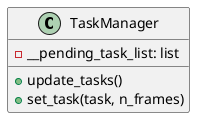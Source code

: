 @startuml
'https://plantuml.com/class-diagram

class TaskManager{

    - __pending_task_list: list

    + update_tasks()
    + set_task(task, n_frames)
}

@enduml